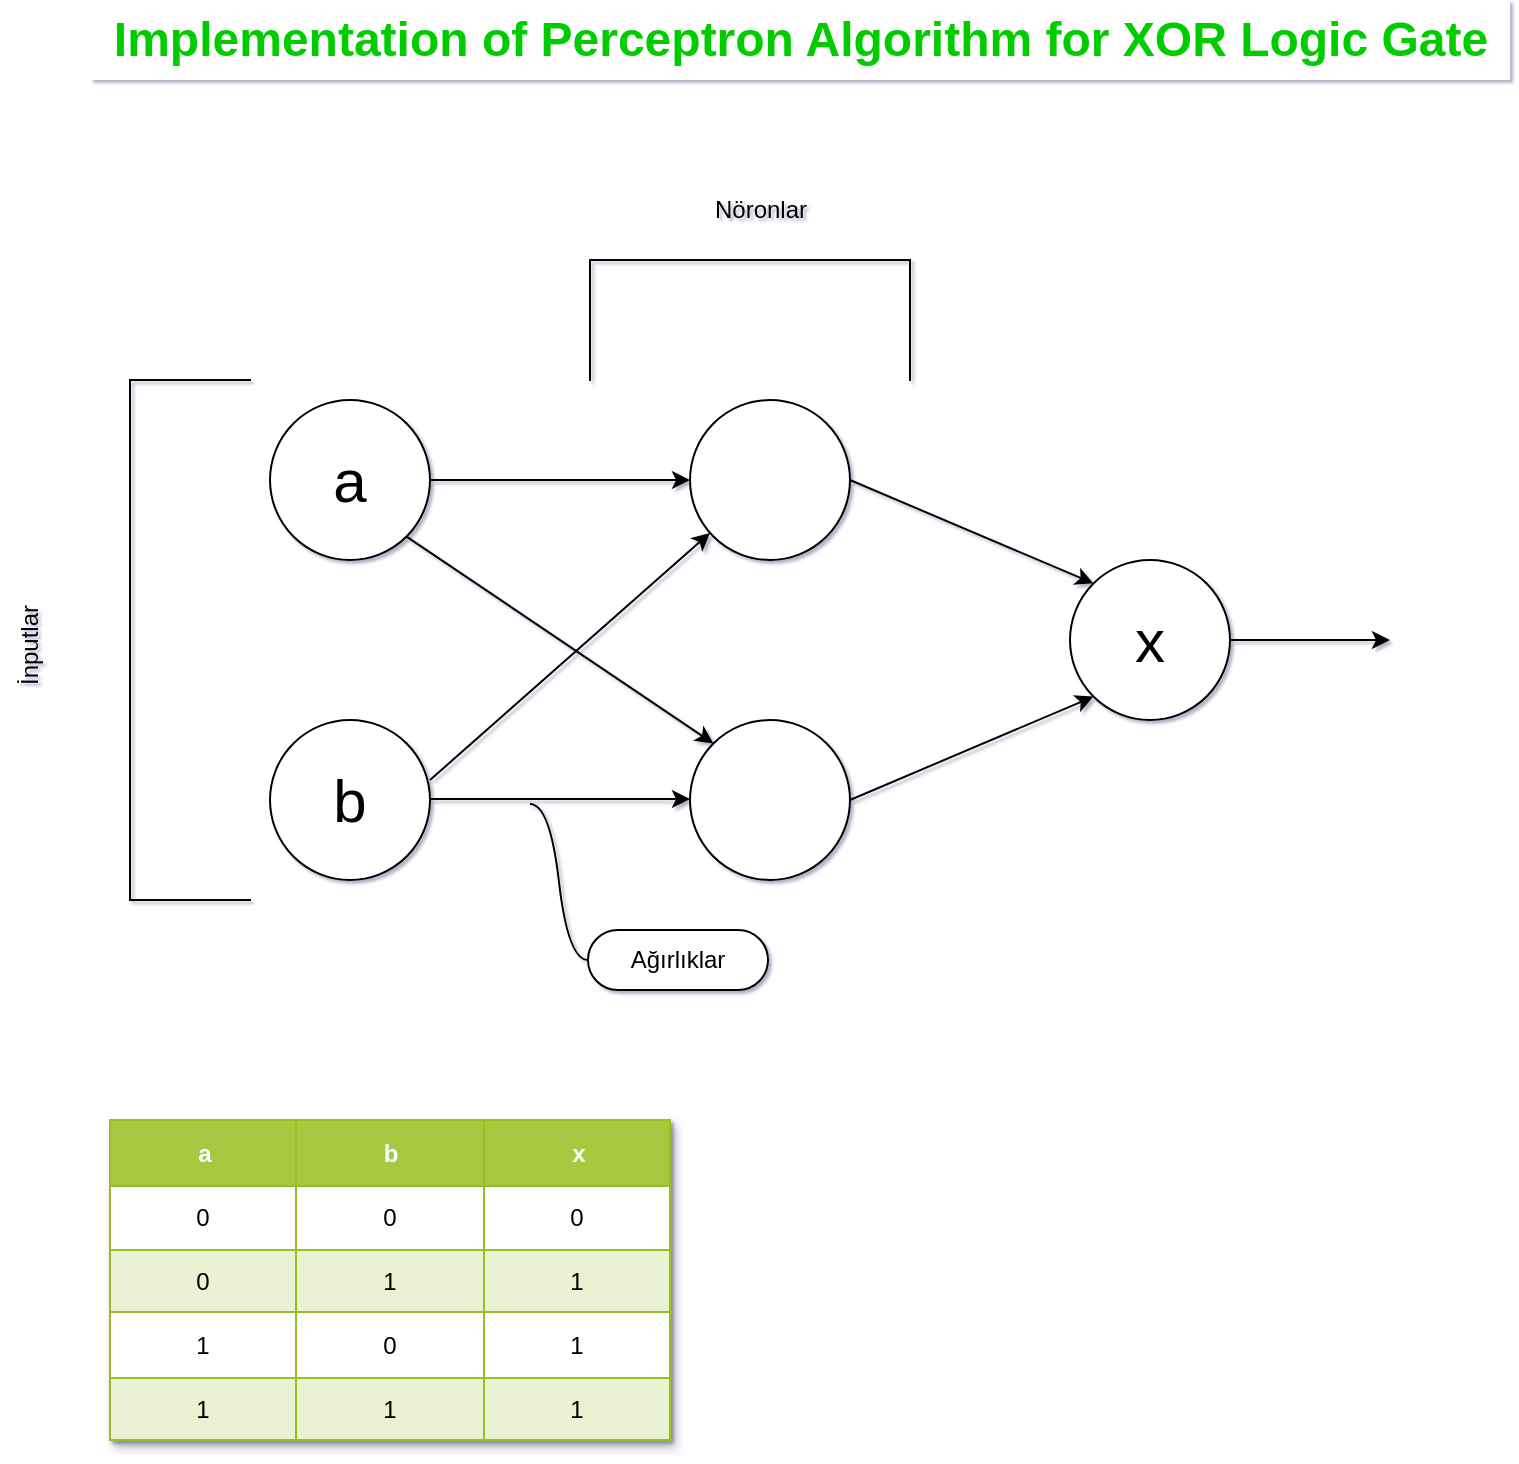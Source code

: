 <mxfile version="22.1.3" type="github">
  <diagram name="Sayfa -1" id="auFZUkZIWKDYyDoVKQ4M">
    <mxGraphModel dx="1434" dy="772" grid="1" gridSize="10" guides="1" tooltips="1" connect="1" arrows="1" fold="1" page="1" pageScale="1" pageWidth="827" pageHeight="1169" background="#ffffff" math="0" shadow="1">
      <root>
        <mxCell id="0" />
        <mxCell id="1" parent="0" />
        <mxCell id="tZFyVeMuzES1ihXkDjxQ-1" value="&lt;font style=&quot;font-size: 30px;&quot;&gt;a&lt;/font&gt;" style="ellipse;whiteSpace=wrap;html=1;aspect=fixed;" vertex="1" parent="1">
          <mxGeometry x="160" y="320" width="80" height="80" as="geometry" />
        </mxCell>
        <mxCell id="tZFyVeMuzES1ihXkDjxQ-2" value="&lt;font style=&quot;font-size: 30px;&quot;&gt;b&lt;/font&gt;" style="ellipse;whiteSpace=wrap;html=1;aspect=fixed;" vertex="1" parent="1">
          <mxGeometry x="160" y="480" width="80" height="80" as="geometry" />
        </mxCell>
        <mxCell id="tZFyVeMuzES1ihXkDjxQ-3" value="" style="ellipse;whiteSpace=wrap;html=1;aspect=fixed;" vertex="1" parent="1">
          <mxGeometry x="370" y="320" width="80" height="80" as="geometry" />
        </mxCell>
        <mxCell id="tZFyVeMuzES1ihXkDjxQ-4" value="" style="ellipse;whiteSpace=wrap;html=1;aspect=fixed;" vertex="1" parent="1">
          <mxGeometry x="370" y="480" width="80" height="80" as="geometry" />
        </mxCell>
        <mxCell id="tZFyVeMuzES1ihXkDjxQ-6" value="&lt;font style=&quot;font-size: 30px;&quot;&gt;x&lt;/font&gt;" style="ellipse;whiteSpace=wrap;html=1;aspect=fixed;" vertex="1" parent="1">
          <mxGeometry x="560" y="400" width="80" height="80" as="geometry" />
        </mxCell>
        <mxCell id="tZFyVeMuzES1ihXkDjxQ-7" value="" style="endArrow=classic;html=1;rounded=0;entryX=0;entryY=0.5;entryDx=0;entryDy=0;" edge="1" parent="1" target="tZFyVeMuzES1ihXkDjxQ-3">
          <mxGeometry width="50" height="50" relative="1" as="geometry">
            <mxPoint x="240" y="360" as="sourcePoint" />
            <mxPoint x="290" y="310" as="targetPoint" />
          </mxGeometry>
        </mxCell>
        <mxCell id="tZFyVeMuzES1ihXkDjxQ-8" value="" style="endArrow=classic;html=1;rounded=0;entryX=0;entryY=0.5;entryDx=0;entryDy=0;" edge="1" parent="1">
          <mxGeometry width="50" height="50" relative="1" as="geometry">
            <mxPoint x="240" y="519.5" as="sourcePoint" />
            <mxPoint x="370" y="519.5" as="targetPoint" />
          </mxGeometry>
        </mxCell>
        <mxCell id="tZFyVeMuzES1ihXkDjxQ-9" value="" style="endArrow=classic;html=1;rounded=0;entryX=0;entryY=0;entryDx=0;entryDy=0;" edge="1" parent="1" target="tZFyVeMuzES1ihXkDjxQ-6">
          <mxGeometry width="50" height="50" relative="1" as="geometry">
            <mxPoint x="450" y="360" as="sourcePoint" />
            <mxPoint x="500" y="310" as="targetPoint" />
          </mxGeometry>
        </mxCell>
        <mxCell id="tZFyVeMuzES1ihXkDjxQ-10" value="" style="endArrow=classic;html=1;rounded=0;entryX=0;entryY=1;entryDx=0;entryDy=0;" edge="1" parent="1" target="tZFyVeMuzES1ihXkDjxQ-6">
          <mxGeometry width="50" height="50" relative="1" as="geometry">
            <mxPoint x="450" y="520" as="sourcePoint" />
            <mxPoint x="500" y="470" as="targetPoint" />
          </mxGeometry>
        </mxCell>
        <mxCell id="tZFyVeMuzES1ihXkDjxQ-11" value="" style="endArrow=classic;html=1;rounded=0;" edge="1" parent="1" target="tZFyVeMuzES1ihXkDjxQ-3">
          <mxGeometry width="50" height="50" relative="1" as="geometry">
            <mxPoint x="240" y="510" as="sourcePoint" />
            <mxPoint x="290" y="460" as="targetPoint" />
          </mxGeometry>
        </mxCell>
        <mxCell id="tZFyVeMuzES1ihXkDjxQ-12" value="" style="endArrow=classic;html=1;rounded=0;entryX=0;entryY=0;entryDx=0;entryDy=0;exitX=1;exitY=1;exitDx=0;exitDy=0;" edge="1" parent="1" source="tZFyVeMuzES1ihXkDjxQ-1" target="tZFyVeMuzES1ihXkDjxQ-4">
          <mxGeometry width="50" height="50" relative="1" as="geometry">
            <mxPoint x="230" y="400" as="sourcePoint" />
            <mxPoint x="280" y="350" as="targetPoint" />
          </mxGeometry>
        </mxCell>
        <mxCell id="tZFyVeMuzES1ihXkDjxQ-13" value="" style="endArrow=classic;html=1;rounded=0;" edge="1" parent="1">
          <mxGeometry width="50" height="50" relative="1" as="geometry">
            <mxPoint x="640" y="440" as="sourcePoint" />
            <mxPoint x="720" y="440" as="targetPoint" />
          </mxGeometry>
        </mxCell>
        <mxCell id="tZFyVeMuzES1ihXkDjxQ-14" value="Assets" style="childLayout=tableLayout;recursiveResize=0;strokeColor=#98bf21;fillColor=#A7C942;shadow=1;" vertex="1" parent="1">
          <mxGeometry x="80" y="680" width="280" height="160" as="geometry" />
        </mxCell>
        <mxCell id="tZFyVeMuzES1ihXkDjxQ-15" style="shape=tableRow;horizontal=0;startSize=0;swimlaneHead=0;swimlaneBody=0;top=0;left=0;bottom=0;right=0;dropTarget=0;collapsible=0;recursiveResize=0;expand=0;fontStyle=0;strokeColor=inherit;fillColor=#ffffff;" vertex="1" parent="tZFyVeMuzES1ihXkDjxQ-14">
          <mxGeometry width="280" height="33" as="geometry" />
        </mxCell>
        <mxCell id="tZFyVeMuzES1ihXkDjxQ-16" value="a" style="connectable=0;recursiveResize=0;strokeColor=inherit;fillColor=#A7C942;align=center;fontStyle=1;fontColor=#FFFFFF;html=1;" vertex="1" parent="tZFyVeMuzES1ihXkDjxQ-15">
          <mxGeometry width="93" height="33" as="geometry">
            <mxRectangle width="93" height="33" as="alternateBounds" />
          </mxGeometry>
        </mxCell>
        <mxCell id="tZFyVeMuzES1ihXkDjxQ-17" value="b" style="connectable=0;recursiveResize=0;strokeColor=inherit;fillColor=#A7C942;align=center;fontStyle=1;fontColor=#FFFFFF;html=1;" vertex="1" parent="tZFyVeMuzES1ihXkDjxQ-15">
          <mxGeometry x="93" width="94" height="33" as="geometry">
            <mxRectangle width="94" height="33" as="alternateBounds" />
          </mxGeometry>
        </mxCell>
        <mxCell id="tZFyVeMuzES1ihXkDjxQ-18" value="x" style="connectable=0;recursiveResize=0;strokeColor=inherit;fillColor=#A7C942;align=center;fontStyle=1;fontColor=#FFFFFF;html=1;" vertex="1" parent="tZFyVeMuzES1ihXkDjxQ-15">
          <mxGeometry x="187" width="93" height="33" as="geometry">
            <mxRectangle width="93" height="33" as="alternateBounds" />
          </mxGeometry>
        </mxCell>
        <mxCell id="tZFyVeMuzES1ihXkDjxQ-19" value="" style="shape=tableRow;horizontal=0;startSize=0;swimlaneHead=0;swimlaneBody=0;top=0;left=0;bottom=0;right=0;dropTarget=0;collapsible=0;recursiveResize=0;expand=0;fontStyle=0;strokeColor=inherit;fillColor=#ffffff;" vertex="1" parent="tZFyVeMuzES1ihXkDjxQ-14">
          <mxGeometry y="33" width="280" height="32" as="geometry" />
        </mxCell>
        <mxCell id="tZFyVeMuzES1ihXkDjxQ-20" value="0" style="connectable=0;recursiveResize=0;strokeColor=inherit;fillColor=inherit;align=center;whiteSpace=wrap;html=1;" vertex="1" parent="tZFyVeMuzES1ihXkDjxQ-19">
          <mxGeometry width="93" height="32" as="geometry">
            <mxRectangle width="93" height="32" as="alternateBounds" />
          </mxGeometry>
        </mxCell>
        <mxCell id="tZFyVeMuzES1ihXkDjxQ-21" value="0" style="connectable=0;recursiveResize=0;strokeColor=inherit;fillColor=inherit;align=center;whiteSpace=wrap;html=1;" vertex="1" parent="tZFyVeMuzES1ihXkDjxQ-19">
          <mxGeometry x="93" width="94" height="32" as="geometry">
            <mxRectangle width="94" height="32" as="alternateBounds" />
          </mxGeometry>
        </mxCell>
        <mxCell id="tZFyVeMuzES1ihXkDjxQ-22" value="0" style="connectable=0;recursiveResize=0;strokeColor=inherit;fillColor=inherit;align=center;whiteSpace=wrap;html=1;" vertex="1" parent="tZFyVeMuzES1ihXkDjxQ-19">
          <mxGeometry x="187" width="93" height="32" as="geometry">
            <mxRectangle width="93" height="32" as="alternateBounds" />
          </mxGeometry>
        </mxCell>
        <mxCell id="tZFyVeMuzES1ihXkDjxQ-23" value="" style="shape=tableRow;horizontal=0;startSize=0;swimlaneHead=0;swimlaneBody=0;top=0;left=0;bottom=0;right=0;dropTarget=0;collapsible=0;recursiveResize=0;expand=0;fontStyle=1;strokeColor=inherit;fillColor=#EAF2D3;" vertex="1" parent="tZFyVeMuzES1ihXkDjxQ-14">
          <mxGeometry y="65" width="280" height="31" as="geometry" />
        </mxCell>
        <mxCell id="tZFyVeMuzES1ihXkDjxQ-24" value="0" style="connectable=0;recursiveResize=0;strokeColor=inherit;fillColor=inherit;whiteSpace=wrap;html=1;" vertex="1" parent="tZFyVeMuzES1ihXkDjxQ-23">
          <mxGeometry width="93" height="31" as="geometry">
            <mxRectangle width="93" height="31" as="alternateBounds" />
          </mxGeometry>
        </mxCell>
        <mxCell id="tZFyVeMuzES1ihXkDjxQ-25" value="1" style="connectable=0;recursiveResize=0;strokeColor=inherit;fillColor=inherit;whiteSpace=wrap;html=1;" vertex="1" parent="tZFyVeMuzES1ihXkDjxQ-23">
          <mxGeometry x="93" width="94" height="31" as="geometry">
            <mxRectangle width="94" height="31" as="alternateBounds" />
          </mxGeometry>
        </mxCell>
        <mxCell id="tZFyVeMuzES1ihXkDjxQ-26" value="1" style="connectable=0;recursiveResize=0;strokeColor=inherit;fillColor=inherit;whiteSpace=wrap;html=1;" vertex="1" parent="tZFyVeMuzES1ihXkDjxQ-23">
          <mxGeometry x="187" width="93" height="31" as="geometry">
            <mxRectangle width="93" height="31" as="alternateBounds" />
          </mxGeometry>
        </mxCell>
        <mxCell id="tZFyVeMuzES1ihXkDjxQ-27" value="" style="shape=tableRow;horizontal=0;startSize=0;swimlaneHead=0;swimlaneBody=0;top=0;left=0;bottom=0;right=0;dropTarget=0;collapsible=0;recursiveResize=0;expand=0;fontStyle=0;strokeColor=inherit;fillColor=#ffffff;" vertex="1" parent="tZFyVeMuzES1ihXkDjxQ-14">
          <mxGeometry y="96" width="280" height="33" as="geometry" />
        </mxCell>
        <mxCell id="tZFyVeMuzES1ihXkDjxQ-28" value="1" style="connectable=0;recursiveResize=0;strokeColor=inherit;fillColor=inherit;fontStyle=0;align=center;whiteSpace=wrap;html=1;" vertex="1" parent="tZFyVeMuzES1ihXkDjxQ-27">
          <mxGeometry width="93" height="33" as="geometry">
            <mxRectangle width="93" height="33" as="alternateBounds" />
          </mxGeometry>
        </mxCell>
        <mxCell id="tZFyVeMuzES1ihXkDjxQ-29" value="0" style="connectable=0;recursiveResize=0;strokeColor=inherit;fillColor=inherit;fontStyle=0;align=center;whiteSpace=wrap;html=1;" vertex="1" parent="tZFyVeMuzES1ihXkDjxQ-27">
          <mxGeometry x="93" width="94" height="33" as="geometry">
            <mxRectangle width="94" height="33" as="alternateBounds" />
          </mxGeometry>
        </mxCell>
        <mxCell id="tZFyVeMuzES1ihXkDjxQ-30" value="1" style="connectable=0;recursiveResize=0;strokeColor=inherit;fillColor=inherit;fontStyle=0;align=center;whiteSpace=wrap;html=1;" vertex="1" parent="tZFyVeMuzES1ihXkDjxQ-27">
          <mxGeometry x="187" width="93" height="33" as="geometry">
            <mxRectangle width="93" height="33" as="alternateBounds" />
          </mxGeometry>
        </mxCell>
        <mxCell id="tZFyVeMuzES1ihXkDjxQ-31" value="" style="shape=tableRow;horizontal=0;startSize=0;swimlaneHead=0;swimlaneBody=0;top=0;left=0;bottom=0;right=0;dropTarget=0;collapsible=0;recursiveResize=0;expand=0;fontStyle=1;strokeColor=inherit;fillColor=#EAF2D3;" vertex="1" parent="tZFyVeMuzES1ihXkDjxQ-14">
          <mxGeometry y="129" width="280" height="31" as="geometry" />
        </mxCell>
        <mxCell id="tZFyVeMuzES1ihXkDjxQ-32" value="1" style="connectable=0;recursiveResize=0;strokeColor=inherit;fillColor=inherit;whiteSpace=wrap;html=1;" vertex="1" parent="tZFyVeMuzES1ihXkDjxQ-31">
          <mxGeometry width="93" height="31" as="geometry">
            <mxRectangle width="93" height="31" as="alternateBounds" />
          </mxGeometry>
        </mxCell>
        <mxCell id="tZFyVeMuzES1ihXkDjxQ-33" value="1" style="connectable=0;recursiveResize=0;strokeColor=inherit;fillColor=inherit;whiteSpace=wrap;html=1;" vertex="1" parent="tZFyVeMuzES1ihXkDjxQ-31">
          <mxGeometry x="93" width="94" height="31" as="geometry">
            <mxRectangle width="94" height="31" as="alternateBounds" />
          </mxGeometry>
        </mxCell>
        <mxCell id="tZFyVeMuzES1ihXkDjxQ-34" value="1" style="connectable=0;recursiveResize=0;strokeColor=inherit;fillColor=inherit;whiteSpace=wrap;html=1;" vertex="1" parent="tZFyVeMuzES1ihXkDjxQ-31">
          <mxGeometry x="187" width="93" height="31" as="geometry">
            <mxRectangle width="93" height="31" as="alternateBounds" />
          </mxGeometry>
        </mxCell>
        <mxCell id="tZFyVeMuzES1ihXkDjxQ-35" value="&lt;h1 style=&quot;box-sizing: border-box; margin: 0px; padding: 0px; border: 0px; vertical-align: baseline; clear: both; font-family: &amp;quot;Source Sans 3&amp;quot;, sans-serif; text-align: left;&quot;&gt;&lt;font color=&quot;#00cc00&quot; style=&quot;font-size: 24px; background-color: rgb(255, 255, 255);&quot;&gt;Implementation of Perceptron Algorithm for XOR Logic Gate&lt;/font&gt;&lt;/h1&gt;" style="text;html=1;align=center;verticalAlign=middle;resizable=0;points=[];autosize=1;strokeColor=none;fillColor=#FFFFFF;" vertex="1" parent="1">
          <mxGeometry x="70" y="120" width="710" height="40" as="geometry" />
        </mxCell>
        <mxCell id="tZFyVeMuzES1ihXkDjxQ-36" value="" style="shape=partialRectangle;whiteSpace=wrap;html=1;bottom=1;right=1;left=1;top=0;fillColor=none;routingCenterX=-0.5;rotation=-180;" vertex="1" parent="1">
          <mxGeometry x="320" y="250" width="160" height="60" as="geometry" />
        </mxCell>
        <mxCell id="tZFyVeMuzES1ihXkDjxQ-37" value="Nöronlar" style="text;html=1;align=center;verticalAlign=middle;resizable=0;points=[];autosize=1;strokeColor=none;fillColor=none;" vertex="1" parent="1">
          <mxGeometry x="370" y="210" width="70" height="30" as="geometry" />
        </mxCell>
        <mxCell id="tZFyVeMuzES1ihXkDjxQ-38" value="" style="shape=partialRectangle;whiteSpace=wrap;html=1;bottom=1;right=1;left=1;top=0;fillColor=none;routingCenterX=-0.5;rotation=90;" vertex="1" parent="1">
          <mxGeometry x="-10" y="410" width="260" height="60" as="geometry" />
        </mxCell>
        <mxCell id="tZFyVeMuzES1ihXkDjxQ-39" value="İnputlar&lt;br&gt;" style="text;html=1;align=center;verticalAlign=middle;resizable=0;points=[];autosize=1;strokeColor=none;fillColor=none;rotation=-90;" vertex="1" parent="1">
          <mxGeometry x="10" y="428" width="60" height="30" as="geometry" />
        </mxCell>
        <mxCell id="tZFyVeMuzES1ihXkDjxQ-40" value="Ağırlıklar" style="whiteSpace=wrap;html=1;rounded=1;arcSize=50;align=center;verticalAlign=middle;strokeWidth=1;autosize=1;spacing=4;treeFolding=1;treeMoving=1;newEdgeStyle={&quot;edgeStyle&quot;:&quot;entityRelationEdgeStyle&quot;,&quot;startArrow&quot;:&quot;none&quot;,&quot;endArrow&quot;:&quot;none&quot;,&quot;segment&quot;:10,&quot;curved&quot;:1,&quot;sourcePerimeterSpacing&quot;:0,&quot;targetPerimeterSpacing&quot;:0};" vertex="1" parent="1">
          <mxGeometry x="319" y="585" width="90" height="30" as="geometry" />
        </mxCell>
        <mxCell id="tZFyVeMuzES1ihXkDjxQ-41" value="" style="edgeStyle=entityRelationEdgeStyle;startArrow=none;endArrow=none;segment=10;curved=1;sourcePerimeterSpacing=0;targetPerimeterSpacing=0;rounded=0;" edge="1" target="tZFyVeMuzES1ihXkDjxQ-40" parent="1">
          <mxGeometry relative="1" as="geometry">
            <mxPoint x="290" y="522" as="sourcePoint" />
          </mxGeometry>
        </mxCell>
      </root>
    </mxGraphModel>
  </diagram>
</mxfile>
